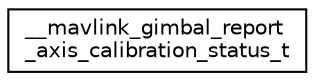 digraph "Graphical Class Hierarchy"
{
 // INTERACTIVE_SVG=YES
  edge [fontname="Helvetica",fontsize="10",labelfontname="Helvetica",labelfontsize="10"];
  node [fontname="Helvetica",fontsize="10",shape=record];
  rankdir="LR";
  Node1 [label="__mavlink_gimbal_report\l_axis_calibration_status_t",height=0.2,width=0.4,color="black", fillcolor="white", style="filled",URL="$struct____mavlink__gimbal__report__axis__calibration__status__t.html"];
}
